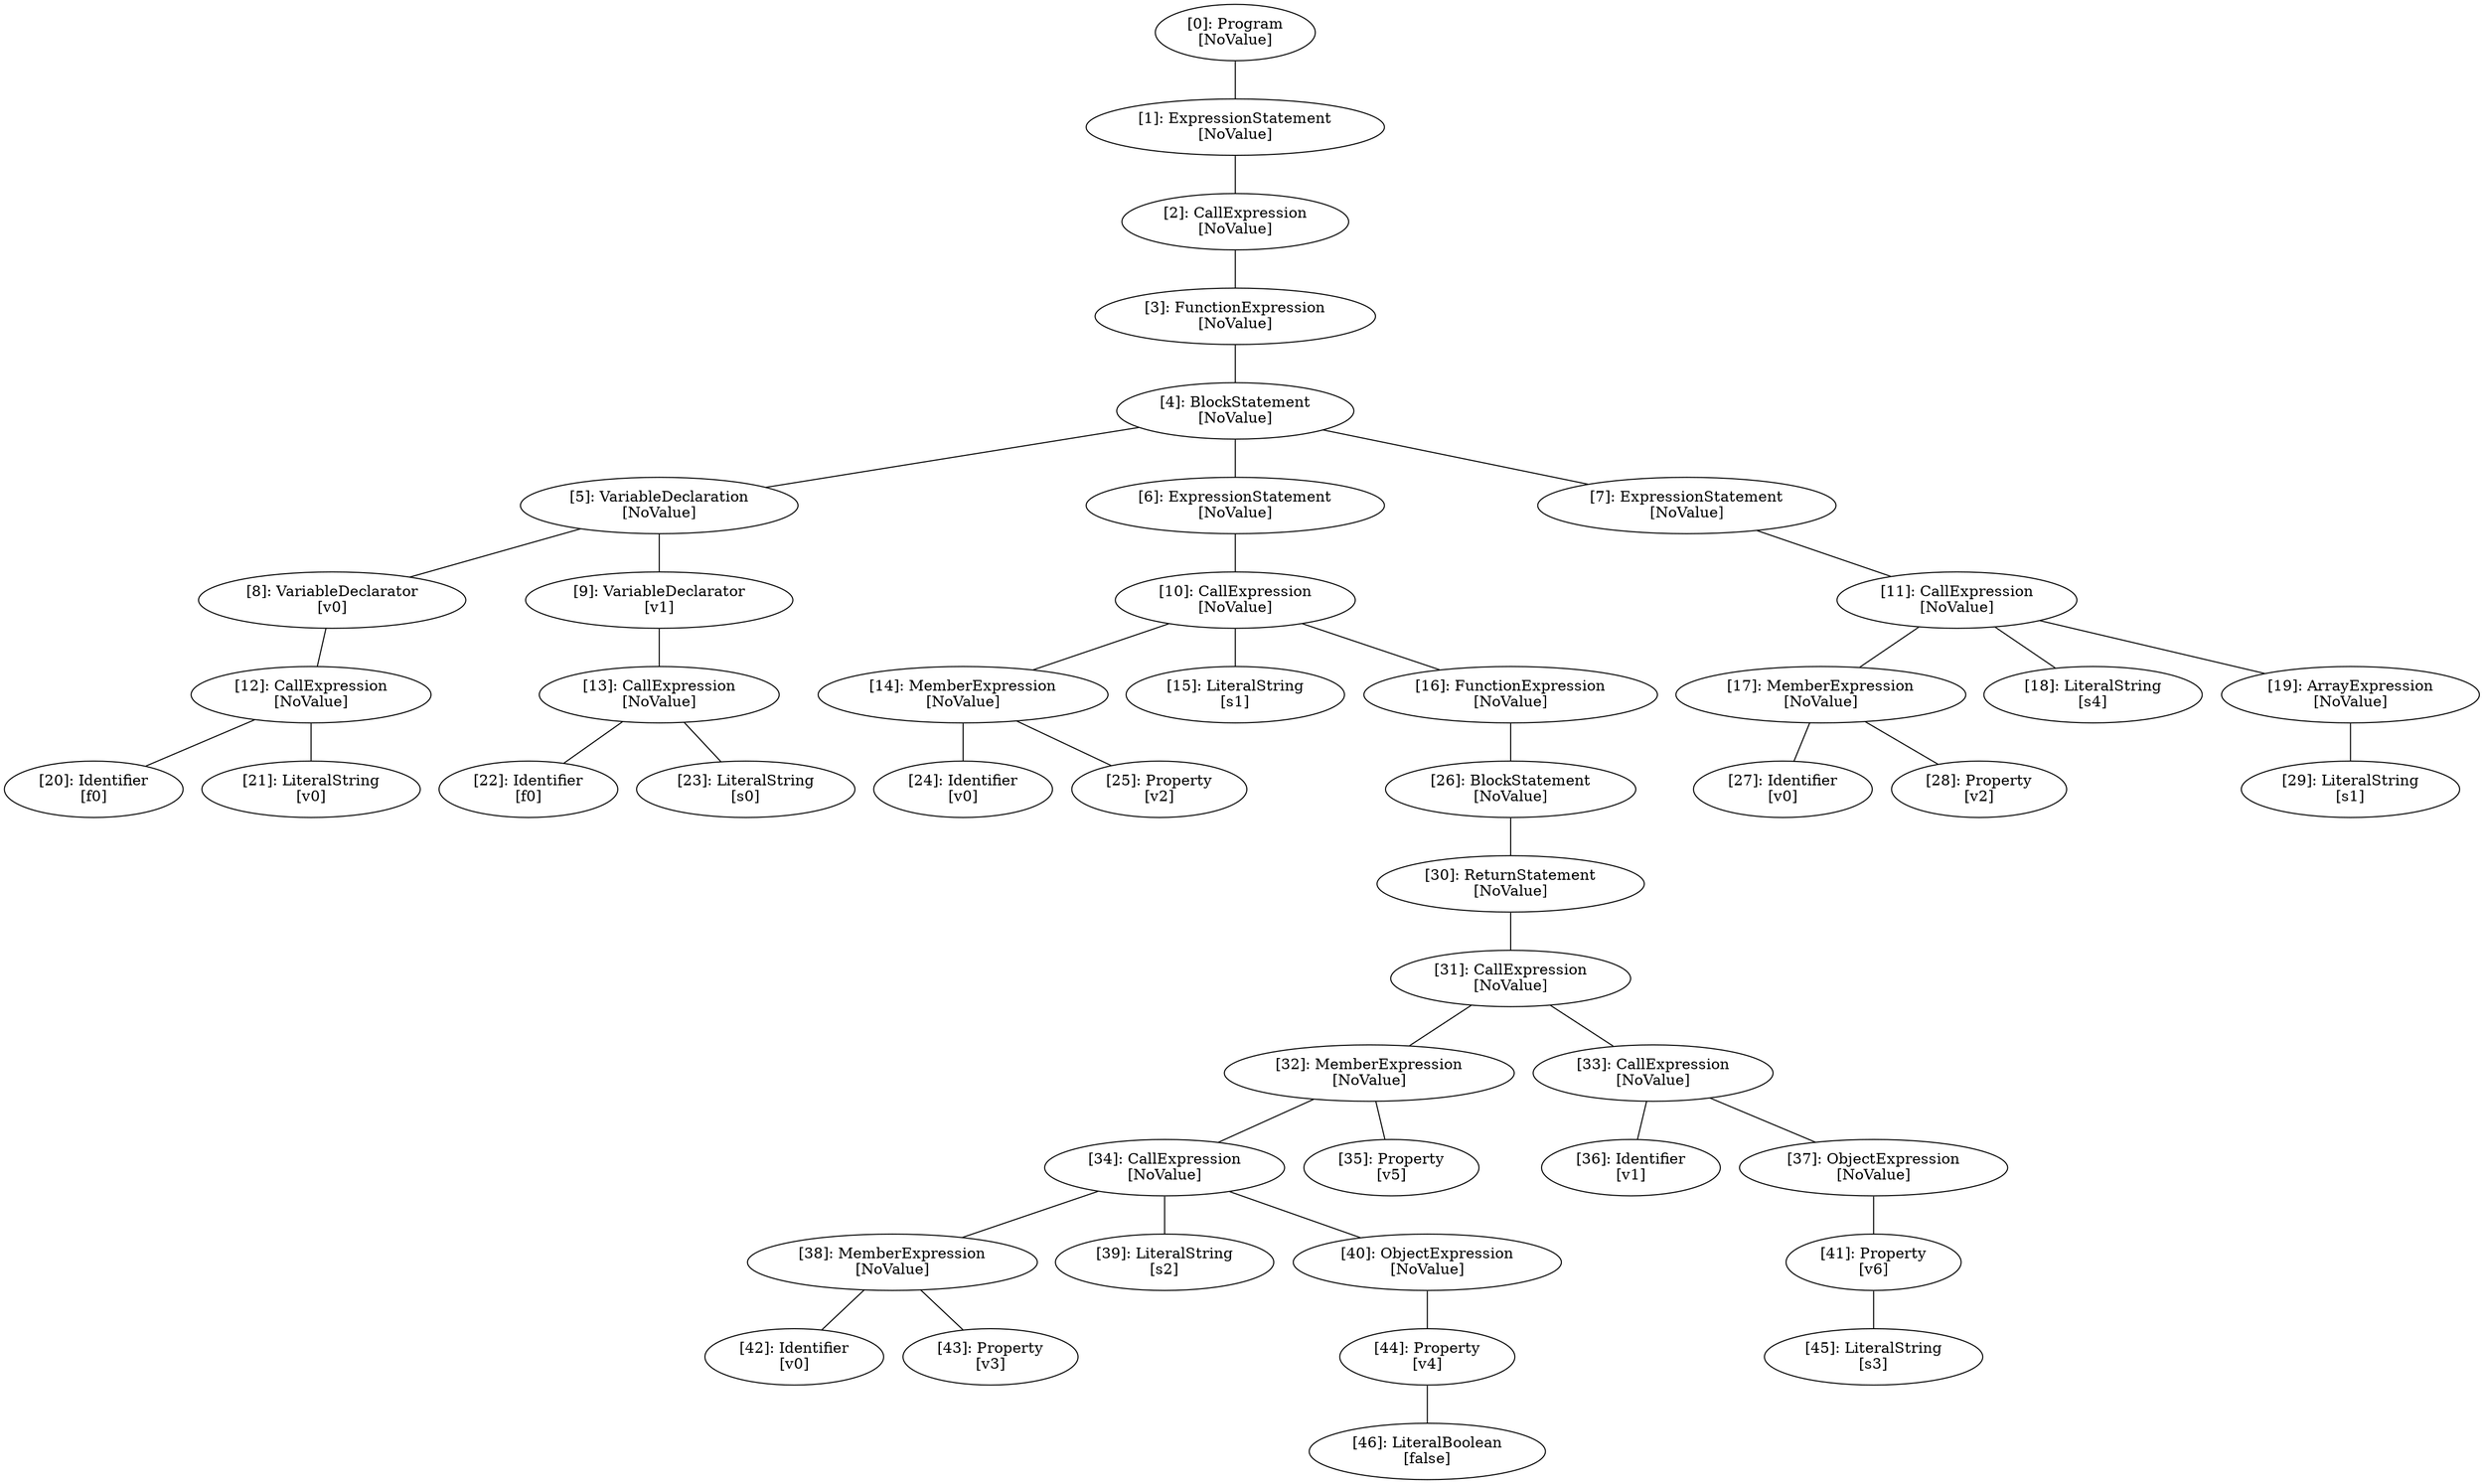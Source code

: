// Result
graph {
	0 [label="[0]: Program
[NoValue]"]
	1 [label="[1]: ExpressionStatement
[NoValue]"]
	2 [label="[2]: CallExpression
[NoValue]"]
	3 [label="[3]: FunctionExpression
[NoValue]"]
	4 [label="[4]: BlockStatement
[NoValue]"]
	5 [label="[5]: VariableDeclaration
[NoValue]"]
	6 [label="[6]: ExpressionStatement
[NoValue]"]
	7 [label="[7]: ExpressionStatement
[NoValue]"]
	8 [label="[8]: VariableDeclarator
[v0]"]
	9 [label="[9]: VariableDeclarator
[v1]"]
	10 [label="[10]: CallExpression
[NoValue]"]
	11 [label="[11]: CallExpression
[NoValue]"]
	12 [label="[12]: CallExpression
[NoValue]"]
	13 [label="[13]: CallExpression
[NoValue]"]
	14 [label="[14]: MemberExpression
[NoValue]"]
	15 [label="[15]: LiteralString
[s1]"]
	16 [label="[16]: FunctionExpression
[NoValue]"]
	17 [label="[17]: MemberExpression
[NoValue]"]
	18 [label="[18]: LiteralString
[s4]"]
	19 [label="[19]: ArrayExpression
[NoValue]"]
	20 [label="[20]: Identifier
[f0]"]
	21 [label="[21]: LiteralString
[v0]"]
	22 [label="[22]: Identifier
[f0]"]
	23 [label="[23]: LiteralString
[s0]"]
	24 [label="[24]: Identifier
[v0]"]
	25 [label="[25]: Property
[v2]"]
	26 [label="[26]: BlockStatement
[NoValue]"]
	27 [label="[27]: Identifier
[v0]"]
	28 [label="[28]: Property
[v2]"]
	29 [label="[29]: LiteralString
[s1]"]
	30 [label="[30]: ReturnStatement
[NoValue]"]
	31 [label="[31]: CallExpression
[NoValue]"]
	32 [label="[32]: MemberExpression
[NoValue]"]
	33 [label="[33]: CallExpression
[NoValue]"]
	34 [label="[34]: CallExpression
[NoValue]"]
	35 [label="[35]: Property
[v5]"]
	36 [label="[36]: Identifier
[v1]"]
	37 [label="[37]: ObjectExpression
[NoValue]"]
	38 [label="[38]: MemberExpression
[NoValue]"]
	39 [label="[39]: LiteralString
[s2]"]
	40 [label="[40]: ObjectExpression
[NoValue]"]
	41 [label="[41]: Property
[v6]"]
	42 [label="[42]: Identifier
[v0]"]
	43 [label="[43]: Property
[v3]"]
	44 [label="[44]: Property
[v4]"]
	45 [label="[45]: LiteralString
[s3]"]
	46 [label="[46]: LiteralBoolean
[false]"]
	0 -- 1
	1 -- 2
	2 -- 3
	3 -- 4
	4 -- 5
	4 -- 6
	4 -- 7
	5 -- 8
	5 -- 9
	6 -- 10
	7 -- 11
	8 -- 12
	9 -- 13
	10 -- 14
	10 -- 15
	10 -- 16
	11 -- 17
	11 -- 18
	11 -- 19
	12 -- 20
	12 -- 21
	13 -- 22
	13 -- 23
	14 -- 24
	14 -- 25
	16 -- 26
	17 -- 27
	17 -- 28
	19 -- 29
	26 -- 30
	30 -- 31
	31 -- 32
	31 -- 33
	32 -- 34
	32 -- 35
	33 -- 36
	33 -- 37
	34 -- 38
	34 -- 39
	34 -- 40
	37 -- 41
	38 -- 42
	38 -- 43
	40 -- 44
	41 -- 45
	44 -- 46
}

